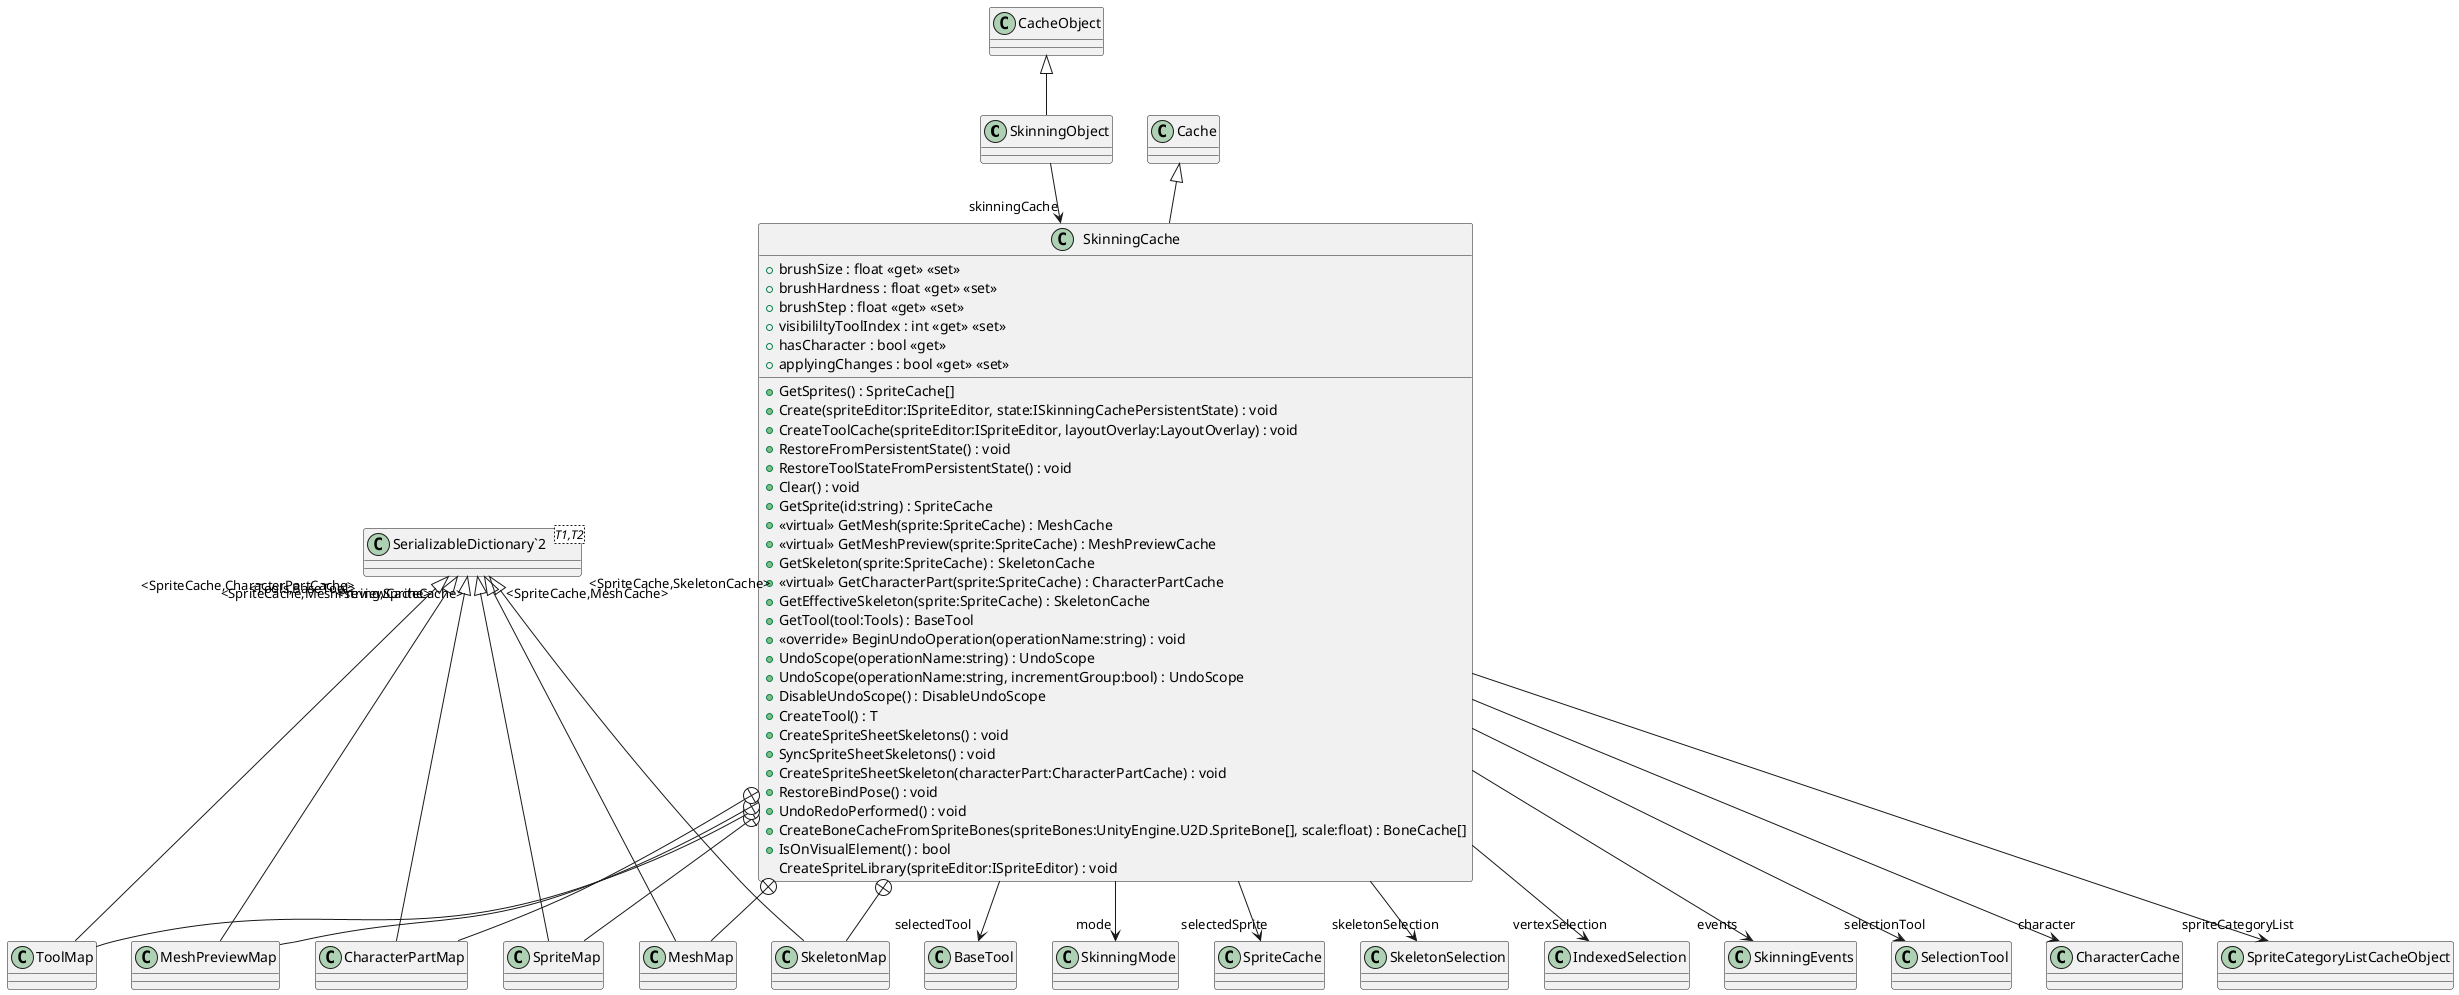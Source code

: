 @startuml
class SkinningObject {
}
class SkinningCache {
    + brushSize : float <<get>> <<set>>
    + brushHardness : float <<get>> <<set>>
    + brushStep : float <<get>> <<set>>
    + visibililtyToolIndex : int <<get>> <<set>>
    + GetSprites() : SpriteCache[]
    + hasCharacter : bool <<get>>
    + applyingChanges : bool <<get>> <<set>>
    + Create(spriteEditor:ISpriteEditor, state:ISkinningCachePersistentState) : void
    + CreateToolCache(spriteEditor:ISpriteEditor, layoutOverlay:LayoutOverlay) : void
    + RestoreFromPersistentState() : void
    + RestoreToolStateFromPersistentState() : void
    + Clear() : void
    + GetSprite(id:string) : SpriteCache
    + <<virtual>> GetMesh(sprite:SpriteCache) : MeshCache
    + <<virtual>> GetMeshPreview(sprite:SpriteCache) : MeshPreviewCache
    + GetSkeleton(sprite:SpriteCache) : SkeletonCache
    + <<virtual>> GetCharacterPart(sprite:SpriteCache) : CharacterPartCache
    + GetEffectiveSkeleton(sprite:SpriteCache) : SkeletonCache
    + GetTool(tool:Tools) : BaseTool
    + <<override>> BeginUndoOperation(operationName:string) : void
    + UndoScope(operationName:string) : UndoScope
    + UndoScope(operationName:string, incrementGroup:bool) : UndoScope
    + DisableUndoScope() : DisableUndoScope
    + CreateTool() : T
    + CreateSpriteSheetSkeletons() : void
    + SyncSpriteSheetSkeletons() : void
    + CreateSpriteSheetSkeleton(characterPart:CharacterPartCache) : void
    + RestoreBindPose() : void
    + UndoRedoPerformed() : void
    + CreateBoneCacheFromSpriteBones(spriteBones:UnityEngine.U2D.SpriteBone[], scale:float) : BoneCache[]
    + IsOnVisualElement() : bool
    CreateSpriteLibrary(spriteEditor:ISpriteEditor) : void
}
class SpriteMap {
}
class MeshMap {
}
class SkeletonMap {
}
class ToolMap {
}
class MeshPreviewMap {
}
class CharacterPartMap {
}
class "SerializableDictionary`2"<T1,T2> {
}
CacheObject <|-- SkinningObject
SkinningObject --> "skinningCache" SkinningCache
Cache <|-- SkinningCache
SkinningCache --> "selectedTool" BaseTool
SkinningCache --> "mode" SkinningMode
SkinningCache --> "selectedSprite" SpriteCache
SkinningCache --> "skeletonSelection" SkeletonSelection
SkinningCache --> "vertexSelection" IndexedSelection
SkinningCache --> "events" SkinningEvents
SkinningCache --> "selectionTool" SelectionTool
SkinningCache --> "character" CharacterCache
SkinningCache --> "spriteCategoryList" SpriteCategoryListCacheObject
SkinningCache +-- SpriteMap
"SerializableDictionary`2" "<string,SpriteCache>" <|-- SpriteMap
SkinningCache +-- MeshMap
"SerializableDictionary`2" "<SpriteCache,MeshCache>" <|-- MeshMap
SkinningCache +-- SkeletonMap
"SerializableDictionary`2" "<SpriteCache,SkeletonCache>" <|-- SkeletonMap
SkinningCache +-- ToolMap
"SerializableDictionary`2" "<Tools,BaseTool>" <|-- ToolMap
SkinningCache +-- MeshPreviewMap
"SerializableDictionary`2" "<SpriteCache,MeshPreviewCache>" <|-- MeshPreviewMap
SkinningCache +-- CharacterPartMap
"SerializableDictionary`2" "<SpriteCache,CharacterPartCache>" <|-- CharacterPartMap
@enduml
